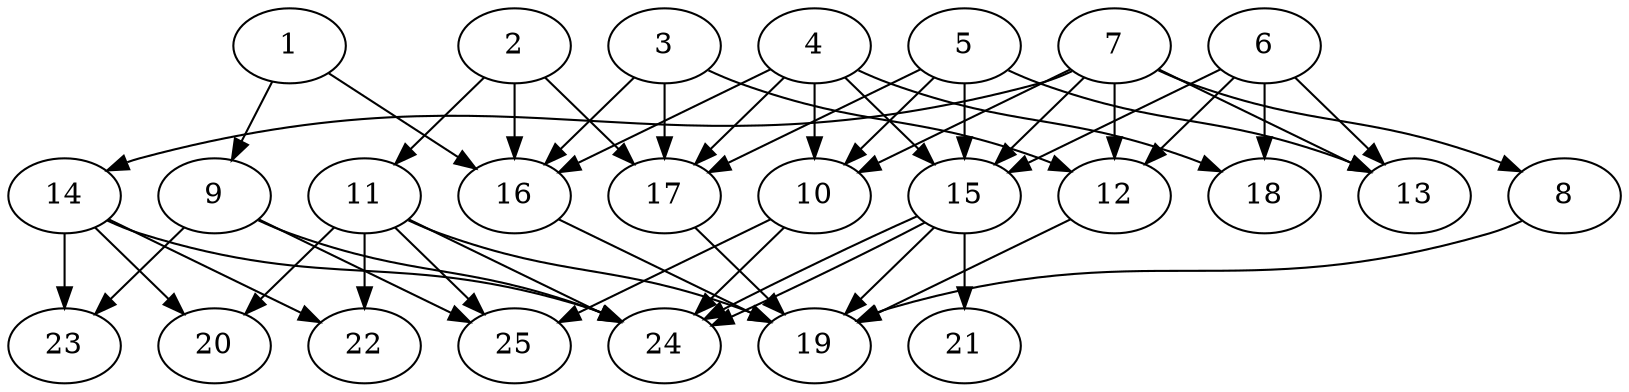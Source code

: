 // DAG automatically generated by daggen at Thu Oct  3 14:00:39 2019
// ./daggen --dot -n 25 --ccr 0.3 --fat 0.7 --regular 0.7 --density 0.6 --mindata 5242880 --maxdata 52428800 
digraph G {
  1 [size="132369067", alpha="0.13", expect_size="39710720"] 
  1 -> 9 [size ="39710720"]
  1 -> 16 [size ="39710720"]
  2 [size="116114773", alpha="0.01", expect_size="34834432"] 
  2 -> 11 [size ="34834432"]
  2 -> 16 [size ="34834432"]
  2 -> 17 [size ="34834432"]
  3 [size="165372587", alpha="0.16", expect_size="49611776"] 
  3 -> 12 [size ="49611776"]
  3 -> 16 [size ="49611776"]
  3 -> 17 [size ="49611776"]
  4 [size="106202453", alpha="0.08", expect_size="31860736"] 
  4 -> 10 [size ="31860736"]
  4 -> 15 [size ="31860736"]
  4 -> 16 [size ="31860736"]
  4 -> 17 [size ="31860736"]
  4 -> 18 [size ="31860736"]
  5 [size="78742187", alpha="0.09", expect_size="23622656"] 
  5 -> 10 [size ="23622656"]
  5 -> 13 [size ="23622656"]
  5 -> 15 [size ="23622656"]
  5 -> 17 [size ="23622656"]
  6 [size="26719573", alpha="0.00", expect_size="8015872"] 
  6 -> 12 [size ="8015872"]
  6 -> 13 [size ="8015872"]
  6 -> 15 [size ="8015872"]
  6 -> 18 [size ="8015872"]
  7 [size="39710720", alpha="0.19", expect_size="11913216"] 
  7 -> 8 [size ="11913216"]
  7 -> 10 [size ="11913216"]
  7 -> 12 [size ="11913216"]
  7 -> 13 [size ="11913216"]
  7 -> 14 [size ="11913216"]
  7 -> 15 [size ="11913216"]
  8 [size="168506027", alpha="0.01", expect_size="50551808"] 
  8 -> 19 [size ="50551808"]
  9 [size="142260907", alpha="0.10", expect_size="42678272"] 
  9 -> 23 [size ="42678272"]
  9 -> 24 [size ="42678272"]
  9 -> 25 [size ="42678272"]
  10 [size="132833280", alpha="0.08", expect_size="39849984"] 
  10 -> 24 [size ="39849984"]
  10 -> 25 [size ="39849984"]
  11 [size="115206827", alpha="0.01", expect_size="34562048"] 
  11 -> 19 [size ="34562048"]
  11 -> 20 [size ="34562048"]
  11 -> 22 [size ="34562048"]
  11 -> 24 [size ="34562048"]
  11 -> 25 [size ="34562048"]
  12 [size="56541867", alpha="0.01", expect_size="16962560"] 
  12 -> 19 [size ="16962560"]
  13 [size="63928320", alpha="0.04", expect_size="19178496"] 
  14 [size="34734080", alpha="0.11", expect_size="10420224"] 
  14 -> 20 [size ="10420224"]
  14 -> 22 [size ="10420224"]
  14 -> 23 [size ="10420224"]
  14 -> 24 [size ="10420224"]
  15 [size="99908267", alpha="0.17", expect_size="29972480"] 
  15 -> 19 [size ="29972480"]
  15 -> 21 [size ="29972480"]
  15 -> 24 [size ="29972480"]
  15 -> 24 [size ="29972480"]
  16 [size="167355733", alpha="0.08", expect_size="50206720"] 
  16 -> 19 [size ="50206720"]
  17 [size="168352427", alpha="0.11", expect_size="50505728"] 
  17 -> 19 [size ="50505728"]
  18 [size="163157333", alpha="0.04", expect_size="48947200"] 
  19 [size="169656320", alpha="0.07", expect_size="50896896"] 
  20 [size="91443200", alpha="0.16", expect_size="27432960"] 
  21 [size="155630933", alpha="0.20", expect_size="46689280"] 
  22 [size="162925227", alpha="0.15", expect_size="48877568"] 
  23 [size="169338880", alpha="0.10", expect_size="50801664"] 
  24 [size="40823467", alpha="0.16", expect_size="12247040"] 
  25 [size="125429760", alpha="0.10", expect_size="37628928"] 
}
